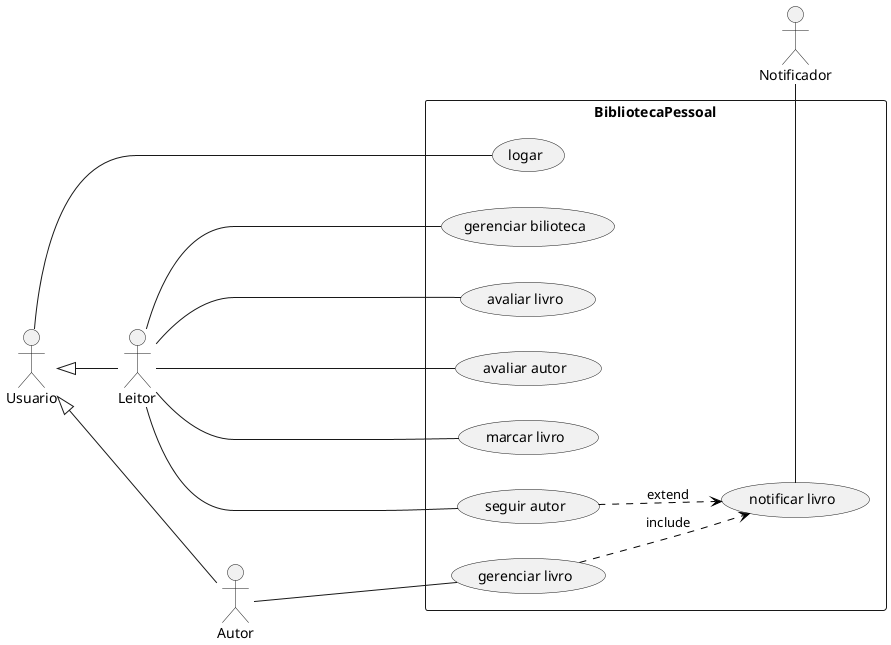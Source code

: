 @startuml Biblioteca Pessoal Caso Uso

    left to right direction
    
    :Usuario: as u
    :Leitor: as l
    :Autor: as a
    :Notificador: as n

    u <|-- l
    u <|--- a

    rectangle BibliotecaPessoal {
        usecase "logar" as UC1
        usecase "gerenciar bilioteca" as UC2
        usecase "avaliar livro" as UC3
        usecase "avaliar autor" as UC4
        usecase "marcar livro" as UC5
        usecase "seguir autor" as UC6
        usecase "gerenciar livro" as UC7
        usecase "notificar livro" as UC8
    }

    u - UC1
    l - UC2
    l ----- UC3
    l ---- UC4
    l -- UC5
    l -- UC6
    a --- UC7
    n -right- UC8
    UC7 --> UC8 #black;line.dashed : include
    UC6 --> UC8 #black;line.dashed : extend

@enduml
